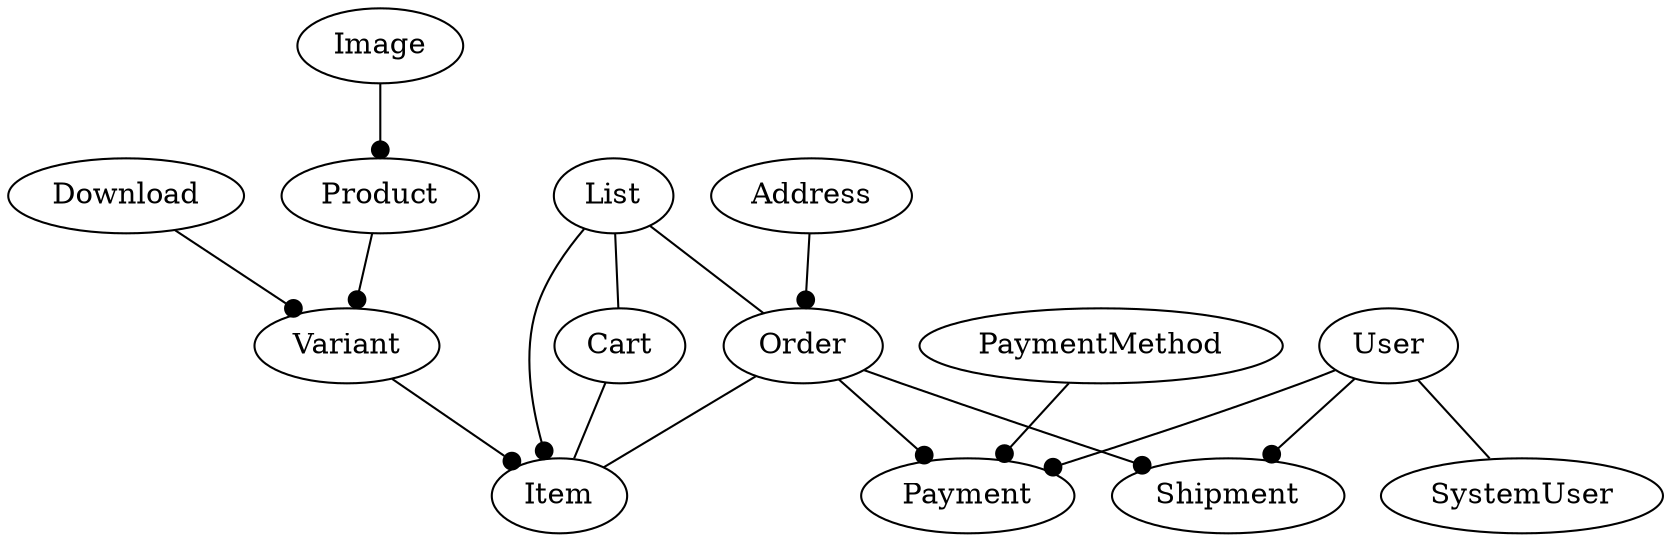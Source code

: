 digraph models {
graph[overlap=false, splines=true]
List
Shipment
Address
Download
Image
Item
Payment
PaymentMethod
Product
User
Variant
Order
Cart
SystemUser
User -> Payment [arrowtail=none, arrowhead=dot]
Variant -> Item [arrowtail=none, arrowhead=dot]
PaymentMethod -> Payment [arrowtail=none, arrowhead=dot]
List -> Order [arrowtail=onormal, arrowhead=none]
Order -> Payment [arrowtail=odot, arrowhead=dot]
List -> Item [arrowtail=crow, arrowhead=dot]
Address -> Order [arrowtail=odot, arrowhead=dot]
Order -> Shipment [arrowtail=odot, arrowhead=dot]
Cart -> Item [arrowtail=crow, arrowhead=none]
Download -> Variant [arrowtail=none, arrowhead=dot]
Product -> Variant [arrowtail=crow, arrowhead=dot]
List -> Cart [arrowtail=onormal, arrowhead=none]
User -> SystemUser [arrowtail=onormal, arrowhead=none]
User -> Shipment [arrowtail=none, arrowhead=dot]
Order -> Item [arrowtail=crow, arrowhead=none]
Image -> Product [arrowtail=none, arrowhead=dot]
}
